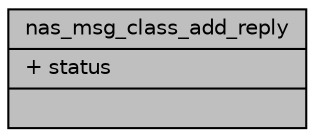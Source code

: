 digraph "nas_msg_class_add_reply"
{
 // LATEX_PDF_SIZE
  edge [fontname="Helvetica",fontsize="10",labelfontname="Helvetica",labelfontsize="10"];
  node [fontname="Helvetica",fontsize="10",shape=record];
  Node1 [label="{nas_msg_class_add_reply\n|+ status\l|}",height=0.2,width=0.4,color="black", fillcolor="grey75", style="filled", fontcolor="black",tooltip=" "];
}
